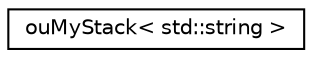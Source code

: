 digraph "Graphical Class Hierarchy"
{
 // LATEX_PDF_SIZE
  edge [fontname="Helvetica",fontsize="10",labelfontname="Helvetica",labelfontsize="10"];
  node [fontname="Helvetica",fontsize="10",shape=record];
  rankdir="LR";
  Node0 [label="ouMyStack\< std::string \>",height=0.2,width=0.4,color="black", fillcolor="white", style="filled",URL="$classou_my_stack.html",tooltip=" "];
}
